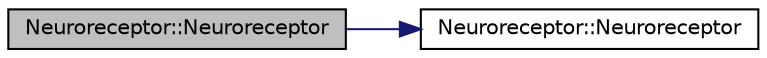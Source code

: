 digraph "Neuroreceptor::Neuroreceptor"
{
  edge [fontname="Helvetica",fontsize="10",labelfontname="Helvetica",labelfontsize="10"];
  node [fontname="Helvetica",fontsize="10",shape=record];
  rankdir="LR";
  Node1 [label="Neuroreceptor::Neuroreceptor",height=0.2,width=0.4,color="black", fillcolor="grey75", style="filled", fontcolor="black"];
  Node1 -> Node2 [color="midnightblue",fontsize="10",style="solid",fontname="Helvetica"];
  Node2 [label="Neuroreceptor::Neuroreceptor",height=0.2,width=0.4,color="black", fillcolor="white", style="filled",URL="$class_neuroreceptor.html#a70d2c87f9932f6fc113da815b6aecb7f"];
}
